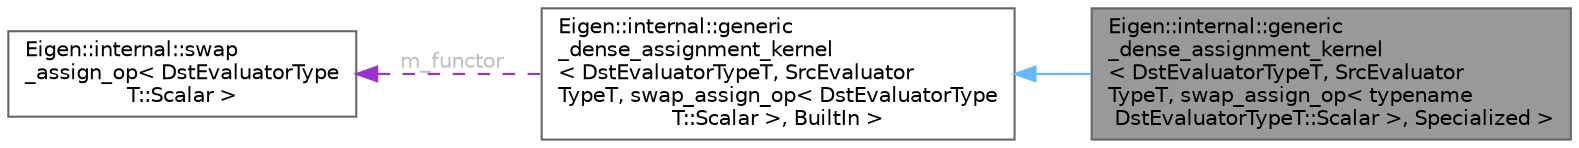 digraph "Eigen::internal::generic_dense_assignment_kernel&lt; DstEvaluatorTypeT, SrcEvaluatorTypeT, swap_assign_op&lt; typename DstEvaluatorTypeT::Scalar &gt;, Specialized &gt;"
{
 // LATEX_PDF_SIZE
  bgcolor="transparent";
  edge [fontname=Helvetica,fontsize=10,labelfontname=Helvetica,labelfontsize=10];
  node [fontname=Helvetica,fontsize=10,shape=box,height=0.2,width=0.4];
  rankdir="LR";
  Node1 [id="Node000001",label="Eigen::internal::generic\l_dense_assignment_kernel\l\< DstEvaluatorTypeT, SrcEvaluator\lTypeT, swap_assign_op\< typename\l DstEvaluatorTypeT::Scalar \>, Specialized \>",height=0.2,width=0.4,color="gray40", fillcolor="grey60", style="filled", fontcolor="black",tooltip=" "];
  Node2 -> Node1 [id="edge1_Node000001_Node000002",dir="back",color="steelblue1",style="solid",tooltip=" "];
  Node2 [id="Node000002",label="Eigen::internal::generic\l_dense_assignment_kernel\l\< DstEvaluatorTypeT, SrcEvaluator\lTypeT, swap_assign_op\< DstEvaluatorType\lT::Scalar \>, BuiltIn \>",height=0.2,width=0.4,color="gray40", fillcolor="white", style="filled",URL="$class_eigen_1_1internal_1_1generic__dense__assignment__kernel.html",tooltip=" "];
  Node3 -> Node2 [id="edge2_Node000002_Node000003",dir="back",color="darkorchid3",style="dashed",tooltip=" ",label=" m_functor",fontcolor="grey" ];
  Node3 [id="Node000003",label="Eigen::internal::swap\l_assign_op\< DstEvaluatorType\lT::Scalar \>",height=0.2,width=0.4,color="gray40", fillcolor="white", style="filled",URL="$struct_eigen_1_1internal_1_1swap__assign__op.html",tooltip=" "];
}
